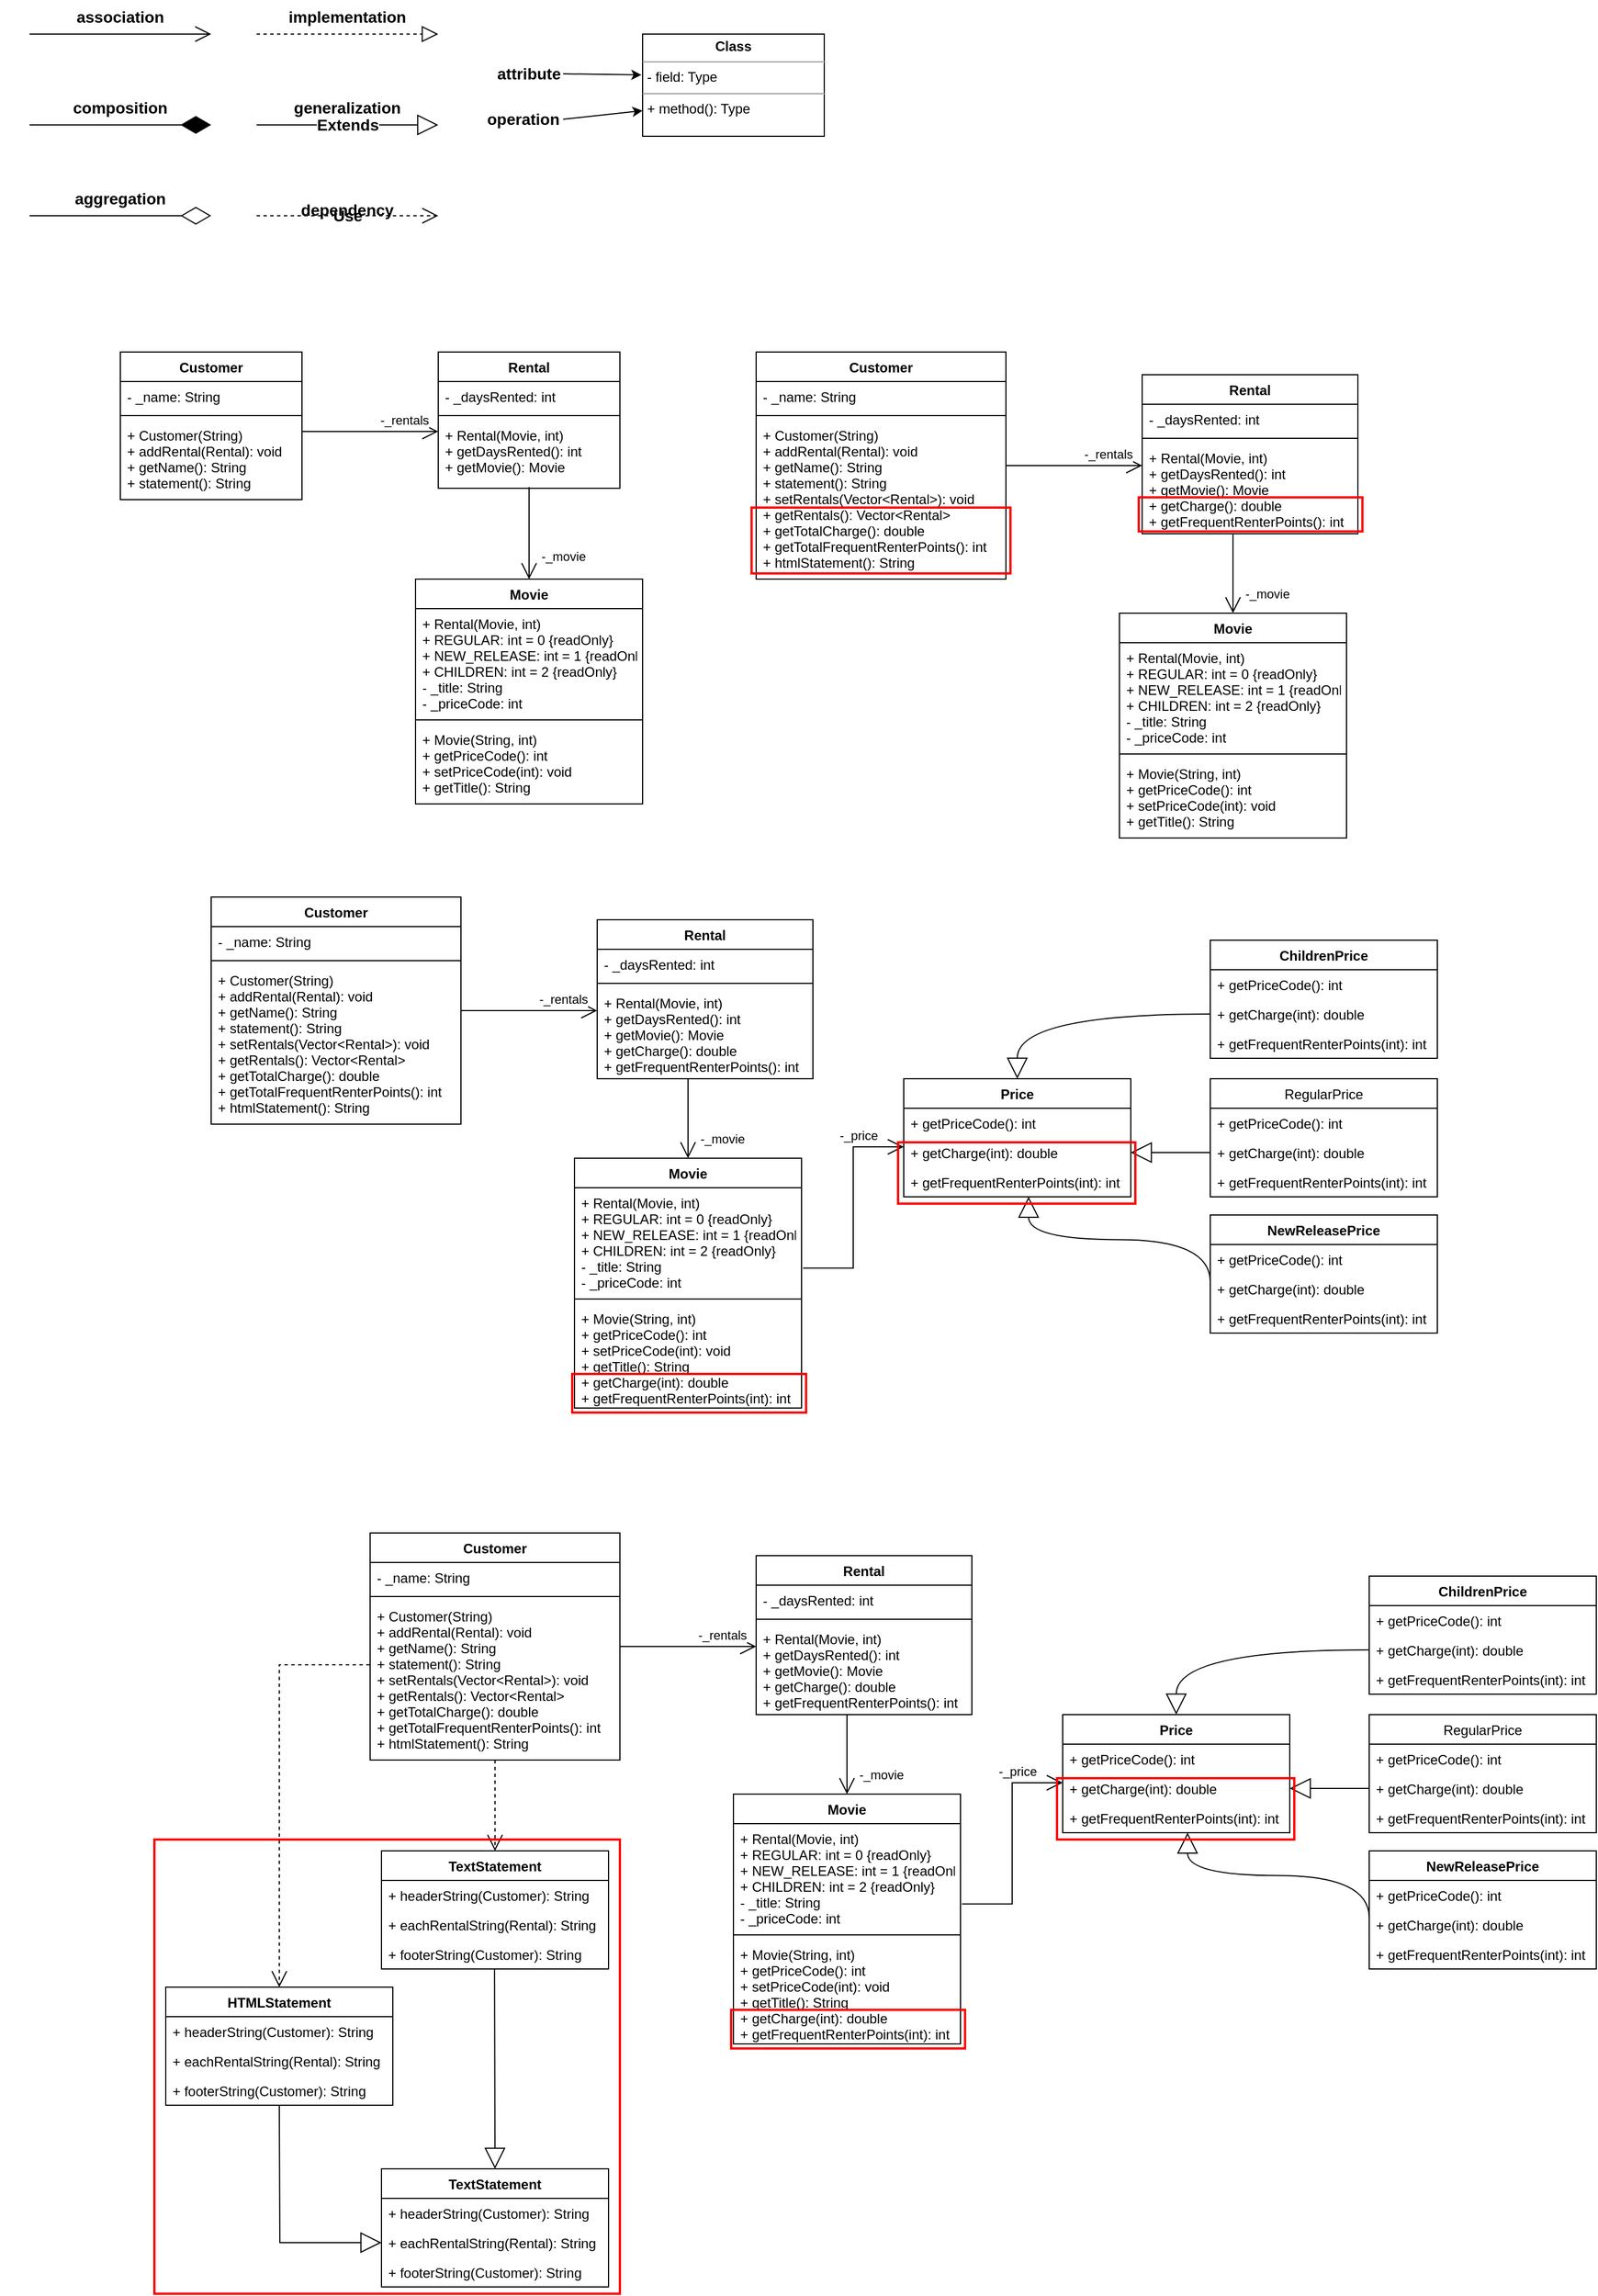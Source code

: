 <mxfile version="20.8.16" type="device"><diagram name="Page-1" id="xjZvKfOel7peh5mD1noz"><mxGraphModel dx="2267" dy="1405" grid="1" gridSize="10" guides="1" tooltips="1" connect="1" arrows="1" fold="1" page="1" pageScale="1" pageWidth="850" pageHeight="1100" math="0" shadow="0"><root><mxCell id="0"/><mxCell id="1" parent="0"/><mxCell id="PV1EFJcUjrgo-LFW3s-f-2" value="" style="endArrow=open;endFill=1;endSize=12;html=1;rounded=0;fontStyle=1;fontSize=14;" parent="1" edge="1"><mxGeometry width="160" relative="1" as="geometry"><mxPoint x="40" y="640" as="sourcePoint"/><mxPoint x="200" y="640" as="targetPoint"/></mxGeometry></mxCell><mxCell id="PV1EFJcUjrgo-LFW3s-f-3" value="association" style="text;html=1;strokeColor=none;fillColor=none;align=center;verticalAlign=middle;whiteSpace=wrap;rounded=0;fontStyle=1;fontSize=14;" parent="1" vertex="1"><mxGeometry x="40" y="610" width="160" height="30" as="geometry"/></mxCell><mxCell id="PV1EFJcUjrgo-LFW3s-f-4" value="" style="endArrow=diamondThin;endFill=1;endSize=24;html=1;rounded=0;fontStyle=1;fontSize=14;" parent="1" edge="1"><mxGeometry width="160" relative="1" as="geometry"><mxPoint x="40" y="720" as="sourcePoint"/><mxPoint x="200" y="720" as="targetPoint"/></mxGeometry></mxCell><mxCell id="PV1EFJcUjrgo-LFW3s-f-5" value="composition" style="text;html=1;strokeColor=none;fillColor=none;align=center;verticalAlign=middle;whiteSpace=wrap;rounded=0;fontStyle=1;fontSize=14;" parent="1" vertex="1"><mxGeometry x="40" y="690" width="160" height="30" as="geometry"/></mxCell><mxCell id="PV1EFJcUjrgo-LFW3s-f-6" value="" style="endArrow=diamondThin;endFill=0;endSize=24;html=1;rounded=0;fontStyle=1;fontSize=14;" parent="1" edge="1"><mxGeometry width="160" relative="1" as="geometry"><mxPoint x="40" y="800" as="sourcePoint"/><mxPoint x="200" y="800" as="targetPoint"/></mxGeometry></mxCell><mxCell id="PV1EFJcUjrgo-LFW3s-f-7" value="aggregation" style="text;html=1;strokeColor=none;fillColor=none;align=center;verticalAlign=middle;whiteSpace=wrap;rounded=0;fontStyle=1;fontSize=14;" parent="1" vertex="1"><mxGeometry x="40" y="770" width="160" height="30" as="geometry"/></mxCell><mxCell id="PV1EFJcUjrgo-LFW3s-f-8" value="" style="endArrow=block;dashed=1;endFill=0;endSize=12;html=1;rounded=0;fontStyle=1;fontSize=14;" parent="1" edge="1"><mxGeometry width="160" relative="1" as="geometry"><mxPoint x="240" y="640" as="sourcePoint"/><mxPoint x="400" y="640" as="targetPoint"/></mxGeometry></mxCell><mxCell id="PV1EFJcUjrgo-LFW3s-f-9" value="implementation" style="text;html=1;strokeColor=none;fillColor=none;align=center;verticalAlign=middle;whiteSpace=wrap;rounded=0;fontStyle=1;fontSize=14;" parent="1" vertex="1"><mxGeometry x="240" y="610" width="160" height="30" as="geometry"/></mxCell><mxCell id="PV1EFJcUjrgo-LFW3s-f-10" value="Extends" style="endArrow=block;endSize=16;endFill=0;html=1;rounded=0;fontStyle=1;fontSize=14;" parent="1" edge="1"><mxGeometry width="160" relative="1" as="geometry"><mxPoint x="240" y="720" as="sourcePoint"/><mxPoint x="400" y="720" as="targetPoint"/></mxGeometry></mxCell><mxCell id="PV1EFJcUjrgo-LFW3s-f-11" value="generalization" style="text;html=1;strokeColor=none;fillColor=none;align=center;verticalAlign=middle;whiteSpace=wrap;rounded=0;fontStyle=1;fontSize=14;" parent="1" vertex="1"><mxGeometry x="240" y="690" width="160" height="30" as="geometry"/></mxCell><mxCell id="PV1EFJcUjrgo-LFW3s-f-12" value="Use" style="endArrow=open;endSize=12;dashed=1;html=1;rounded=0;fontStyle=1;fontSize=14;" parent="1" edge="1"><mxGeometry width="160" relative="1" as="geometry"><mxPoint x="240" y="800" as="sourcePoint"/><mxPoint x="400" y="800" as="targetPoint"/></mxGeometry></mxCell><mxCell id="PV1EFJcUjrgo-LFW3s-f-13" value="dependency" style="text;html=1;strokeColor=none;fillColor=none;align=center;verticalAlign=middle;whiteSpace=wrap;rounded=0;fontStyle=1;fontSize=14;" parent="1" vertex="1"><mxGeometry x="240" y="780" width="160" height="30" as="geometry"/></mxCell><mxCell id="PV1EFJcUjrgo-LFW3s-f-18" value="&lt;p style=&quot;margin:0px;margin-top:4px;text-align:center;&quot;&gt;&lt;b&gt;Class&lt;/b&gt;&lt;/p&gt;&lt;hr size=&quot;1&quot;&gt;&lt;p style=&quot;margin:0px;margin-left:4px;&quot;&gt;- field: Type&lt;/p&gt;&lt;hr size=&quot;1&quot;&gt;&lt;p style=&quot;margin:0px;margin-left:4px;&quot;&gt;+ method(): Type&lt;/p&gt;" style="verticalAlign=top;align=left;overflow=fill;fontSize=12;fontFamily=Helvetica;html=1;" parent="1" vertex="1"><mxGeometry x="580" y="640" width="160" height="90" as="geometry"/></mxCell><mxCell id="PV1EFJcUjrgo-LFW3s-f-19" value="" style="endArrow=classic;html=1;rounded=0;entryX=-0.006;entryY=0.4;entryDx=0;entryDy=0;entryPerimeter=0;exitX=1;exitY=0.5;exitDx=0;exitDy=0;" parent="1" source="PV1EFJcUjrgo-LFW3s-f-20" target="PV1EFJcUjrgo-LFW3s-f-18" edge="1"><mxGeometry width="50" height="50" relative="1" as="geometry"><mxPoint x="510" y="674.5" as="sourcePoint"/><mxPoint x="560" y="674.5" as="targetPoint"/></mxGeometry></mxCell><mxCell id="PV1EFJcUjrgo-LFW3s-f-20" value="attribute" style="text;html=1;strokeColor=none;fillColor=none;align=center;verticalAlign=middle;whiteSpace=wrap;rounded=0;fontStyle=1;fontSize=14;" parent="1" vertex="1"><mxGeometry x="450" y="660" width="60" height="30" as="geometry"/></mxCell><mxCell id="PV1EFJcUjrgo-LFW3s-f-21" value="" style="endArrow=classic;html=1;rounded=0;entryX=0;entryY=0.75;entryDx=0;entryDy=0;exitX=1;exitY=0.5;exitDx=0;exitDy=0;" parent="1" source="PV1EFJcUjrgo-LFW3s-f-22" target="PV1EFJcUjrgo-LFW3s-f-18" edge="1"><mxGeometry width="50" height="50" relative="1" as="geometry"><mxPoint x="500" y="714.5" as="sourcePoint"/><mxPoint x="569.04" y="716" as="targetPoint"/></mxGeometry></mxCell><mxCell id="PV1EFJcUjrgo-LFW3s-f-22" value="operation" style="text;html=1;strokeColor=none;fillColor=none;align=center;verticalAlign=middle;whiteSpace=wrap;rounded=0;fontStyle=1;fontSize=14;" parent="1" vertex="1"><mxGeometry x="440" y="700" width="70" height="30" as="geometry"/></mxCell><mxCell id="R69NQJKKHj9QpN-TUXng-1" value="Customer" style="swimlane;fontStyle=1;align=center;verticalAlign=top;childLayout=stackLayout;horizontal=1;startSize=26;horizontalStack=0;resizeParent=1;resizeParentMax=0;resizeLast=0;collapsible=1;marginBottom=0;" parent="1" vertex="1"><mxGeometry x="120" y="920" width="160" height="130" as="geometry"/></mxCell><mxCell id="R69NQJKKHj9QpN-TUXng-2" value="- _name: String" style="text;strokeColor=none;fillColor=none;align=left;verticalAlign=top;spacingLeft=4;spacingRight=4;overflow=hidden;rotatable=0;points=[[0,0.5],[1,0.5]];portConstraint=eastwest;" parent="R69NQJKKHj9QpN-TUXng-1" vertex="1"><mxGeometry y="26" width="160" height="26" as="geometry"/></mxCell><mxCell id="R69NQJKKHj9QpN-TUXng-3" value="" style="line;strokeWidth=1;fillColor=none;align=left;verticalAlign=middle;spacingTop=-1;spacingLeft=3;spacingRight=3;rotatable=0;labelPosition=right;points=[];portConstraint=eastwest;strokeColor=inherit;" parent="R69NQJKKHj9QpN-TUXng-1" vertex="1"><mxGeometry y="52" width="160" height="8" as="geometry"/></mxCell><mxCell id="R69NQJKKHj9QpN-TUXng-4" value="+ Customer(String)&#10;+ addRental(Rental): void&#10;+ getName(): String&#10;+ statement(): String" style="text;strokeColor=none;fillColor=none;align=left;verticalAlign=top;spacingLeft=4;spacingRight=4;overflow=hidden;rotatable=0;points=[[0,0.5],[1,0.5]];portConstraint=eastwest;" parent="R69NQJKKHj9QpN-TUXng-1" vertex="1"><mxGeometry y="60" width="160" height="70" as="geometry"/></mxCell><mxCell id="R69NQJKKHj9QpN-TUXng-5" value="Rental" style="swimlane;fontStyle=1;align=center;verticalAlign=top;childLayout=stackLayout;horizontal=1;startSize=26;horizontalStack=0;resizeParent=1;resizeParentMax=0;resizeLast=0;collapsible=1;marginBottom=0;" parent="1" vertex="1"><mxGeometry x="400" y="920" width="160" height="120" as="geometry"/></mxCell><mxCell id="R69NQJKKHj9QpN-TUXng-6" value="- _daysRented: int" style="text;strokeColor=none;fillColor=none;align=left;verticalAlign=top;spacingLeft=4;spacingRight=4;overflow=hidden;rotatable=0;points=[[0,0.5],[1,0.5]];portConstraint=eastwest;" parent="R69NQJKKHj9QpN-TUXng-5" vertex="1"><mxGeometry y="26" width="160" height="26" as="geometry"/></mxCell><mxCell id="R69NQJKKHj9QpN-TUXng-7" value="" style="line;strokeWidth=1;fillColor=none;align=left;verticalAlign=middle;spacingTop=-1;spacingLeft=3;spacingRight=3;rotatable=0;labelPosition=right;points=[];portConstraint=eastwest;strokeColor=inherit;" parent="R69NQJKKHj9QpN-TUXng-5" vertex="1"><mxGeometry y="52" width="160" height="8" as="geometry"/></mxCell><mxCell id="R69NQJKKHj9QpN-TUXng-8" value="+ Rental(Movie, int)&#10;+ getDaysRented(): int&#10;+ getMovie(): Movie" style="text;strokeColor=none;fillColor=none;align=left;verticalAlign=top;spacingLeft=4;spacingRight=4;overflow=hidden;rotatable=0;points=[[0,0.5],[1,0.5]];portConstraint=eastwest;" parent="R69NQJKKHj9QpN-TUXng-5" vertex="1"><mxGeometry y="60" width="160" height="60" as="geometry"/></mxCell><mxCell id="OQfz_WFB2d55QO-OLQLl-6" value="-_movie" style="endArrow=open;endFill=1;endSize=12;html=1;rounded=0;entryX=0.5;entryY=0;entryDx=0;entryDy=0;" parent="R69NQJKKHj9QpN-TUXng-5" target="OQfz_WFB2d55QO-OLQLl-1" edge="1"><mxGeometry x="0.506" y="30" width="160" relative="1" as="geometry"><mxPoint x="80" y="119" as="sourcePoint"/><mxPoint x="240" y="119" as="targetPoint"/><mxPoint as="offset"/></mxGeometry></mxCell><mxCell id="OQfz_WFB2d55QO-OLQLl-1" value="Movie" style="swimlane;fontStyle=1;align=center;verticalAlign=top;childLayout=stackLayout;horizontal=1;startSize=26;horizontalStack=0;resizeParent=1;resizeParentMax=0;resizeLast=0;collapsible=1;marginBottom=0;" parent="1" vertex="1"><mxGeometry x="380" y="1120" width="200" height="198" as="geometry"/></mxCell><mxCell id="OQfz_WFB2d55QO-OLQLl-2" value="+ Rental(Movie, int)&#10;+ REGULAR: int = 0 {readOnly}&#10;+ NEW_RELEASE: int = 1 {readOnly}&#10;+ CHILDREN: int = 2 {readOnly}&#10;- _title: String&#10;- _priceCode: int" style="text;strokeColor=none;fillColor=none;align=left;verticalAlign=top;spacingLeft=4;spacingRight=4;overflow=hidden;rotatable=0;points=[[0,0.5],[1,0.5]];portConstraint=eastwest;" parent="OQfz_WFB2d55QO-OLQLl-1" vertex="1"><mxGeometry y="26" width="200" height="94" as="geometry"/></mxCell><mxCell id="OQfz_WFB2d55QO-OLQLl-3" value="" style="line;strokeWidth=1;fillColor=none;align=left;verticalAlign=middle;spacingTop=-1;spacingLeft=3;spacingRight=3;rotatable=0;labelPosition=right;points=[];portConstraint=eastwest;strokeColor=inherit;" parent="OQfz_WFB2d55QO-OLQLl-1" vertex="1"><mxGeometry y="120" width="200" height="8" as="geometry"/></mxCell><mxCell id="OQfz_WFB2d55QO-OLQLl-4" value="+ Movie(String, int)&#10;+ getPriceCode(): int&#10;+ setPriceCode(int): void&#10;+ getTitle(): String" style="text;strokeColor=none;fillColor=none;align=left;verticalAlign=top;spacingLeft=4;spacingRight=4;overflow=hidden;rotatable=0;points=[[0,0.5],[1,0.5]];portConstraint=eastwest;" parent="OQfz_WFB2d55QO-OLQLl-1" vertex="1"><mxGeometry y="128" width="200" height="70" as="geometry"/></mxCell><mxCell id="OQfz_WFB2d55QO-OLQLl-5" value="-_rentals" style="endArrow=open;endFill=1;endSize=12;html=1;rounded=0;" parent="1" edge="1"><mxGeometry x="0.5" y="10" width="160" relative="1" as="geometry"><mxPoint x="280" y="990" as="sourcePoint"/><mxPoint x="400" y="990" as="targetPoint"/><mxPoint as="offset"/></mxGeometry></mxCell><mxCell id="OQfz_WFB2d55QO-OLQLl-7" value="Customer" style="swimlane;fontStyle=1;align=center;verticalAlign=top;childLayout=stackLayout;horizontal=1;startSize=26;horizontalStack=0;resizeParent=1;resizeParentMax=0;resizeLast=0;collapsible=1;marginBottom=0;" parent="1" vertex="1"><mxGeometry x="680" y="920" width="220" height="200" as="geometry"/></mxCell><mxCell id="OQfz_WFB2d55QO-OLQLl-8" value="- _name: String" style="text;strokeColor=none;fillColor=none;align=left;verticalAlign=top;spacingLeft=4;spacingRight=4;overflow=hidden;rotatable=0;points=[[0,0.5],[1,0.5]];portConstraint=eastwest;" parent="OQfz_WFB2d55QO-OLQLl-7" vertex="1"><mxGeometry y="26" width="220" height="26" as="geometry"/></mxCell><mxCell id="OQfz_WFB2d55QO-OLQLl-9" value="" style="line;strokeWidth=1;fillColor=none;align=left;verticalAlign=middle;spacingTop=-1;spacingLeft=3;spacingRight=3;rotatable=0;labelPosition=right;points=[];portConstraint=eastwest;strokeColor=inherit;" parent="OQfz_WFB2d55QO-OLQLl-7" vertex="1"><mxGeometry y="52" width="220" height="8" as="geometry"/></mxCell><mxCell id="OQfz_WFB2d55QO-OLQLl-10" value="+ Customer(String)&#10;+ addRental(Rental): void&#10;+ getName(): String&#10;+ statement(): String&#10;+ setRentals(Vector&lt;Rental&gt;): void&#10;+ getRentals(): Vector&lt;Rental&gt;&#10;+ getTotalCharge(): double&#10;+ getTotalFrequentRenterPoints(): int&#10;+ htmlStatement(): String" style="text;strokeColor=none;fillColor=none;align=left;verticalAlign=top;spacingLeft=4;spacingRight=4;overflow=hidden;rotatable=0;points=[[0,0.5],[1,0.5]];portConstraint=eastwest;fontColor=#000000;" parent="OQfz_WFB2d55QO-OLQLl-7" vertex="1"><mxGeometry y="60" width="220" height="140" as="geometry"/></mxCell><mxCell id="OQfz_WFB2d55QO-OLQLl-11" value="Rental" style="swimlane;fontStyle=1;align=center;verticalAlign=top;childLayout=stackLayout;horizontal=1;startSize=26;horizontalStack=0;resizeParent=1;resizeParentMax=0;resizeLast=0;collapsible=1;marginBottom=0;" parent="1" vertex="1"><mxGeometry x="1020" y="940" width="190" height="140" as="geometry"/></mxCell><mxCell id="OQfz_WFB2d55QO-OLQLl-12" value="- _daysRented: int" style="text;strokeColor=none;fillColor=none;align=left;verticalAlign=top;spacingLeft=4;spacingRight=4;overflow=hidden;rotatable=0;points=[[0,0.5],[1,0.5]];portConstraint=eastwest;" parent="OQfz_WFB2d55QO-OLQLl-11" vertex="1"><mxGeometry y="26" width="190" height="26" as="geometry"/></mxCell><mxCell id="OQfz_WFB2d55QO-OLQLl-13" value="" style="line;strokeWidth=1;fillColor=none;align=left;verticalAlign=middle;spacingTop=-1;spacingLeft=3;spacingRight=3;rotatable=0;labelPosition=right;points=[];portConstraint=eastwest;strokeColor=inherit;" parent="OQfz_WFB2d55QO-OLQLl-11" vertex="1"><mxGeometry y="52" width="190" height="8" as="geometry"/></mxCell><mxCell id="OQfz_WFB2d55QO-OLQLl-14" value="+ Rental(Movie, int)&#10;+ getDaysRented(): int&#10;+ getMovie(): Movie&#10;+ getCharge(): double&#10;+ getFrequentRenterPoints(): int" style="text;strokeColor=none;fillColor=none;align=left;verticalAlign=top;spacingLeft=4;spacingRight=4;overflow=hidden;rotatable=0;points=[[0,0.5],[1,0.5]];portConstraint=eastwest;" parent="OQfz_WFB2d55QO-OLQLl-11" vertex="1"><mxGeometry y="60" width="190" height="80" as="geometry"/></mxCell><mxCell id="OQfz_WFB2d55QO-OLQLl-15" value="-_movie" style="endArrow=open;endFill=1;endSize=12;html=1;rounded=0;entryX=0.5;entryY=0;entryDx=0;entryDy=0;" parent="OQfz_WFB2d55QO-OLQLl-11" target="OQfz_WFB2d55QO-OLQLl-16" edge="1"><mxGeometry x="0.506" y="30" width="160" relative="1" as="geometry"><mxPoint x="80" y="140" as="sourcePoint"/><mxPoint x="240" y="119" as="targetPoint"/><mxPoint as="offset"/></mxGeometry></mxCell><mxCell id="OQfz_WFB2d55QO-OLQLl-16" value="Movie" style="swimlane;fontStyle=1;align=center;verticalAlign=top;childLayout=stackLayout;horizontal=1;startSize=26;horizontalStack=0;resizeParent=1;resizeParentMax=0;resizeLast=0;collapsible=1;marginBottom=0;" parent="1" vertex="1"><mxGeometry x="1000" y="1150" width="200" height="198" as="geometry"/></mxCell><mxCell id="OQfz_WFB2d55QO-OLQLl-17" value="+ Rental(Movie, int)&#10;+ REGULAR: int = 0 {readOnly}&#10;+ NEW_RELEASE: int = 1 {readOnly}&#10;+ CHILDREN: int = 2 {readOnly}&#10;- _title: String&#10;- _priceCode: int" style="text;strokeColor=none;fillColor=none;align=left;verticalAlign=top;spacingLeft=4;spacingRight=4;overflow=hidden;rotatable=0;points=[[0,0.5],[1,0.5]];portConstraint=eastwest;" parent="OQfz_WFB2d55QO-OLQLl-16" vertex="1"><mxGeometry y="26" width="200" height="94" as="geometry"/></mxCell><mxCell id="OQfz_WFB2d55QO-OLQLl-18" value="" style="line;strokeWidth=1;fillColor=none;align=left;verticalAlign=middle;spacingTop=-1;spacingLeft=3;spacingRight=3;rotatable=0;labelPosition=right;points=[];portConstraint=eastwest;strokeColor=inherit;" parent="OQfz_WFB2d55QO-OLQLl-16" vertex="1"><mxGeometry y="120" width="200" height="8" as="geometry"/></mxCell><mxCell id="OQfz_WFB2d55QO-OLQLl-19" value="+ Movie(String, int)&#10;+ getPriceCode(): int&#10;+ setPriceCode(int): void&#10;+ getTitle(): String" style="text;strokeColor=none;fillColor=none;align=left;verticalAlign=top;spacingLeft=4;spacingRight=4;overflow=hidden;rotatable=0;points=[[0,0.5],[1,0.5]];portConstraint=eastwest;" parent="OQfz_WFB2d55QO-OLQLl-16" vertex="1"><mxGeometry y="128" width="200" height="70" as="geometry"/></mxCell><mxCell id="OQfz_WFB2d55QO-OLQLl-20" value="-_rentals" style="endArrow=open;endFill=1;endSize=12;html=1;rounded=0;" parent="1" edge="1"><mxGeometry x="0.5" y="10" width="160" relative="1" as="geometry"><mxPoint x="900" y="1020" as="sourcePoint"/><mxPoint x="1020" y="1020" as="targetPoint"/><mxPoint as="offset"/></mxGeometry></mxCell><mxCell id="OQfz_WFB2d55QO-OLQLl-21" value="" style="rounded=0;whiteSpace=wrap;html=1;fontColor=#000000;fillColor=none;strokeColor=#FF0000;strokeWidth=2;" parent="1" vertex="1"><mxGeometry x="676" y="1057" width="228" height="58" as="geometry"/></mxCell><mxCell id="UCq6OeMAjsQIkMiQeq0x-2" value="" style="rounded=0;whiteSpace=wrap;html=1;fontColor=#000000;fillColor=none;strokeColor=#FF0000;strokeWidth=2;" parent="1" vertex="1"><mxGeometry x="1017" y="1048" width="197" height="30" as="geometry"/></mxCell><mxCell id="UCq6OeMAjsQIkMiQeq0x-3" value="Customer" style="swimlane;fontStyle=1;align=center;verticalAlign=top;childLayout=stackLayout;horizontal=1;startSize=26;horizontalStack=0;resizeParent=1;resizeParentMax=0;resizeLast=0;collapsible=1;marginBottom=0;" parent="1" vertex="1"><mxGeometry x="200" y="1400" width="220" height="200" as="geometry"/></mxCell><mxCell id="UCq6OeMAjsQIkMiQeq0x-4" value="- _name: String" style="text;strokeColor=none;fillColor=none;align=left;verticalAlign=top;spacingLeft=4;spacingRight=4;overflow=hidden;rotatable=0;points=[[0,0.5],[1,0.5]];portConstraint=eastwest;" parent="UCq6OeMAjsQIkMiQeq0x-3" vertex="1"><mxGeometry y="26" width="220" height="26" as="geometry"/></mxCell><mxCell id="UCq6OeMAjsQIkMiQeq0x-5" value="" style="line;strokeWidth=1;fillColor=none;align=left;verticalAlign=middle;spacingTop=-1;spacingLeft=3;spacingRight=3;rotatable=0;labelPosition=right;points=[];portConstraint=eastwest;strokeColor=inherit;" parent="UCq6OeMAjsQIkMiQeq0x-3" vertex="1"><mxGeometry y="52" width="220" height="8" as="geometry"/></mxCell><mxCell id="UCq6OeMAjsQIkMiQeq0x-6" value="+ Customer(String)&#10;+ addRental(Rental): void&#10;+ getName(): String&#10;+ statement(): String&#10;+ setRentals(Vector&lt;Rental&gt;): void&#10;+ getRentals(): Vector&lt;Rental&gt;&#10;+ getTotalCharge(): double&#10;+ getTotalFrequentRenterPoints(): int&#10;+ htmlStatement(): String" style="text;strokeColor=none;fillColor=none;align=left;verticalAlign=top;spacingLeft=4;spacingRight=4;overflow=hidden;rotatable=0;points=[[0,0.5],[1,0.5]];portConstraint=eastwest;fontColor=#000000;" parent="UCq6OeMAjsQIkMiQeq0x-3" vertex="1"><mxGeometry y="60" width="220" height="140" as="geometry"/></mxCell><mxCell id="UCq6OeMAjsQIkMiQeq0x-7" value="Rental" style="swimlane;fontStyle=1;align=center;verticalAlign=top;childLayout=stackLayout;horizontal=1;startSize=26;horizontalStack=0;resizeParent=1;resizeParentMax=0;resizeLast=0;collapsible=1;marginBottom=0;" parent="1" vertex="1"><mxGeometry x="540" y="1420" width="190" height="140" as="geometry"/></mxCell><mxCell id="UCq6OeMAjsQIkMiQeq0x-8" value="- _daysRented: int" style="text;strokeColor=none;fillColor=none;align=left;verticalAlign=top;spacingLeft=4;spacingRight=4;overflow=hidden;rotatable=0;points=[[0,0.5],[1,0.5]];portConstraint=eastwest;" parent="UCq6OeMAjsQIkMiQeq0x-7" vertex="1"><mxGeometry y="26" width="190" height="26" as="geometry"/></mxCell><mxCell id="UCq6OeMAjsQIkMiQeq0x-9" value="" style="line;strokeWidth=1;fillColor=none;align=left;verticalAlign=middle;spacingTop=-1;spacingLeft=3;spacingRight=3;rotatable=0;labelPosition=right;points=[];portConstraint=eastwest;strokeColor=inherit;" parent="UCq6OeMAjsQIkMiQeq0x-7" vertex="1"><mxGeometry y="52" width="190" height="8" as="geometry"/></mxCell><mxCell id="UCq6OeMAjsQIkMiQeq0x-10" value="+ Rental(Movie, int)&#10;+ getDaysRented(): int&#10;+ getMovie(): Movie&#10;+ getCharge(): double&#10;+ getFrequentRenterPoints(): int" style="text;strokeColor=none;fillColor=none;align=left;verticalAlign=top;spacingLeft=4;spacingRight=4;overflow=hidden;rotatable=0;points=[[0,0.5],[1,0.5]];portConstraint=eastwest;" parent="UCq6OeMAjsQIkMiQeq0x-7" vertex="1"><mxGeometry y="60" width="190" height="80" as="geometry"/></mxCell><mxCell id="UCq6OeMAjsQIkMiQeq0x-11" value="-_movie" style="endArrow=open;endFill=1;endSize=12;html=1;rounded=0;entryX=0.5;entryY=0;entryDx=0;entryDy=0;" parent="UCq6OeMAjsQIkMiQeq0x-7" target="UCq6OeMAjsQIkMiQeq0x-12" edge="1"><mxGeometry x="0.506" y="30" width="160" relative="1" as="geometry"><mxPoint x="80" y="140" as="sourcePoint"/><mxPoint x="240" y="119" as="targetPoint"/><mxPoint as="offset"/></mxGeometry></mxCell><mxCell id="UCq6OeMAjsQIkMiQeq0x-12" value="Movie" style="swimlane;fontStyle=1;align=center;verticalAlign=top;childLayout=stackLayout;horizontal=1;startSize=26;horizontalStack=0;resizeParent=1;resizeParentMax=0;resizeLast=0;collapsible=1;marginBottom=0;" parent="1" vertex="1"><mxGeometry x="520" y="1630" width="200" height="220" as="geometry"/></mxCell><mxCell id="UCq6OeMAjsQIkMiQeq0x-13" value="+ Rental(Movie, int)&#10;+ REGULAR: int = 0 {readOnly}&#10;+ NEW_RELEASE: int = 1 {readOnly}&#10;+ CHILDREN: int = 2 {readOnly}&#10;- _title: String&#10;- _priceCode: int" style="text;strokeColor=none;fillColor=none;align=left;verticalAlign=top;spacingLeft=4;spacingRight=4;overflow=hidden;rotatable=0;points=[[0,0.5],[1,0.5]];portConstraint=eastwest;" parent="UCq6OeMAjsQIkMiQeq0x-12" vertex="1"><mxGeometry y="26" width="200" height="94" as="geometry"/></mxCell><mxCell id="UCq6OeMAjsQIkMiQeq0x-14" value="" style="line;strokeWidth=1;fillColor=none;align=left;verticalAlign=middle;spacingTop=-1;spacingLeft=3;spacingRight=3;rotatable=0;labelPosition=right;points=[];portConstraint=eastwest;strokeColor=inherit;" parent="UCq6OeMAjsQIkMiQeq0x-12" vertex="1"><mxGeometry y="120" width="200" height="8" as="geometry"/></mxCell><mxCell id="UCq6OeMAjsQIkMiQeq0x-15" value="+ Movie(String, int)&#10;+ getPriceCode(): int&#10;+ setPriceCode(int): void&#10;+ getTitle(): String&#10;+ getCharge(int): double&#10;+ getFrequentRenterPoints(int): int" style="text;strokeColor=none;fillColor=none;align=left;verticalAlign=top;spacingLeft=4;spacingRight=4;overflow=hidden;rotatable=0;points=[[0,0.5],[1,0.5]];portConstraint=eastwest;" parent="UCq6OeMAjsQIkMiQeq0x-12" vertex="1"><mxGeometry y="128" width="200" height="92" as="geometry"/></mxCell><mxCell id="UCq6OeMAjsQIkMiQeq0x-16" value="-_rentals" style="endArrow=open;endFill=1;endSize=12;html=1;rounded=0;" parent="1" edge="1"><mxGeometry x="0.5" y="10" width="160" relative="1" as="geometry"><mxPoint x="420" y="1500" as="sourcePoint"/><mxPoint x="540" y="1500" as="targetPoint"/><mxPoint as="offset"/></mxGeometry></mxCell><mxCell id="UCq6OeMAjsQIkMiQeq0x-19" value="" style="rounded=0;whiteSpace=wrap;html=1;fontColor=#000000;fillColor=none;strokeColor=#FF0000;strokeWidth=2;" parent="1" vertex="1"><mxGeometry x="518" y="1820" width="206" height="34" as="geometry"/></mxCell><mxCell id="UCq6OeMAjsQIkMiQeq0x-24" value="Price" style="swimlane;fontStyle=1;childLayout=stackLayout;horizontal=1;startSize=26;fillColor=none;horizontalStack=0;resizeParent=1;resizeParentMax=0;resizeLast=0;collapsible=1;marginBottom=0;strokeColor=#000000;strokeWidth=1;" parent="1" vertex="1"><mxGeometry x="810" y="1560" width="200" height="104" as="geometry"/></mxCell><mxCell id="UCq6OeMAjsQIkMiQeq0x-25" value="+ getPriceCode(): int" style="text;strokeColor=none;fillColor=none;align=left;verticalAlign=top;spacingLeft=4;spacingRight=4;overflow=hidden;rotatable=0;points=[[0,0.5],[1,0.5]];portConstraint=eastwest;" parent="UCq6OeMAjsQIkMiQeq0x-24" vertex="1"><mxGeometry y="26" width="200" height="26" as="geometry"/></mxCell><mxCell id="UCq6OeMAjsQIkMiQeq0x-26" value="+ getCharge(int): double" style="text;strokeColor=none;fillColor=none;align=left;verticalAlign=top;spacingLeft=4;spacingRight=4;overflow=hidden;rotatable=0;points=[[0,0.5],[1,0.5]];portConstraint=eastwest;" parent="UCq6OeMAjsQIkMiQeq0x-24" vertex="1"><mxGeometry y="52" width="200" height="26" as="geometry"/></mxCell><mxCell id="UCq6OeMAjsQIkMiQeq0x-27" value="+ getFrequentRenterPoints(int): int" style="text;strokeColor=none;fillColor=none;align=left;verticalAlign=top;spacingLeft=4;spacingRight=4;overflow=hidden;rotatable=0;points=[[0,0.5],[1,0.5]];portConstraint=eastwest;" parent="UCq6OeMAjsQIkMiQeq0x-24" vertex="1"><mxGeometry y="78" width="200" height="26" as="geometry"/></mxCell><mxCell id="UCq6OeMAjsQIkMiQeq0x-28" value="ChildrenPrice" style="swimlane;fontStyle=1;childLayout=stackLayout;horizontal=1;startSize=26;fillColor=none;horizontalStack=0;resizeParent=1;resizeParentMax=0;resizeLast=0;collapsible=1;marginBottom=0;strokeColor=#000000;strokeWidth=1;" parent="1" vertex="1"><mxGeometry x="1080" y="1438" width="200" height="104" as="geometry"/></mxCell><mxCell id="UCq6OeMAjsQIkMiQeq0x-29" value="+ getPriceCode(): int" style="text;strokeColor=none;fillColor=none;align=left;verticalAlign=top;spacingLeft=4;spacingRight=4;overflow=hidden;rotatable=0;points=[[0,0.5],[1,0.5]];portConstraint=eastwest;" parent="UCq6OeMAjsQIkMiQeq0x-28" vertex="1"><mxGeometry y="26" width="200" height="26" as="geometry"/></mxCell><mxCell id="UCq6OeMAjsQIkMiQeq0x-30" value="+ getCharge(int): double" style="text;strokeColor=none;fillColor=none;align=left;verticalAlign=top;spacingLeft=4;spacingRight=4;overflow=hidden;rotatable=0;points=[[0,0.5],[1,0.5]];portConstraint=eastwest;" parent="UCq6OeMAjsQIkMiQeq0x-28" vertex="1"><mxGeometry y="52" width="200" height="26" as="geometry"/></mxCell><mxCell id="UCq6OeMAjsQIkMiQeq0x-31" value="+ getFrequentRenterPoints(int): int" style="text;strokeColor=none;fillColor=none;align=left;verticalAlign=top;spacingLeft=4;spacingRight=4;overflow=hidden;rotatable=0;points=[[0,0.5],[1,0.5]];portConstraint=eastwest;" parent="UCq6OeMAjsQIkMiQeq0x-28" vertex="1"><mxGeometry y="78" width="200" height="26" as="geometry"/></mxCell><mxCell id="UCq6OeMAjsQIkMiQeq0x-32" value="RegularPrice" style="swimlane;fontStyle=0;childLayout=stackLayout;horizontal=1;startSize=26;fillColor=none;horizontalStack=0;resizeParent=1;resizeParentMax=0;resizeLast=0;collapsible=1;marginBottom=0;strokeColor=#000000;strokeWidth=1;" parent="1" vertex="1"><mxGeometry x="1080" y="1560" width="200" height="104" as="geometry"/></mxCell><mxCell id="UCq6OeMAjsQIkMiQeq0x-33" value="+ getPriceCode(): int" style="text;strokeColor=none;fillColor=none;align=left;verticalAlign=top;spacingLeft=4;spacingRight=4;overflow=hidden;rotatable=0;points=[[0,0.5],[1,0.5]];portConstraint=eastwest;" parent="UCq6OeMAjsQIkMiQeq0x-32" vertex="1"><mxGeometry y="26" width="200" height="26" as="geometry"/></mxCell><mxCell id="UCq6OeMAjsQIkMiQeq0x-34" value="+ getCharge(int): double" style="text;strokeColor=none;fillColor=none;align=left;verticalAlign=top;spacingLeft=4;spacingRight=4;overflow=hidden;rotatable=0;points=[[0,0.5],[1,0.5]];portConstraint=eastwest;" parent="UCq6OeMAjsQIkMiQeq0x-32" vertex="1"><mxGeometry y="52" width="200" height="26" as="geometry"/></mxCell><mxCell id="UCq6OeMAjsQIkMiQeq0x-35" value="+ getFrequentRenterPoints(int): int" style="text;strokeColor=none;fillColor=none;align=left;verticalAlign=top;spacingLeft=4;spacingRight=4;overflow=hidden;rotatable=0;points=[[0,0.5],[1,0.5]];portConstraint=eastwest;" parent="UCq6OeMAjsQIkMiQeq0x-32" vertex="1"><mxGeometry y="78" width="200" height="26" as="geometry"/></mxCell><mxCell id="UCq6OeMAjsQIkMiQeq0x-36" value="NewReleasePrice" style="swimlane;fontStyle=1;childLayout=stackLayout;horizontal=1;startSize=26;fillColor=none;horizontalStack=0;resizeParent=1;resizeParentMax=0;resizeLast=0;collapsible=1;marginBottom=0;strokeColor=#000000;strokeWidth=1;" parent="1" vertex="1"><mxGeometry x="1080" y="1680" width="200" height="104" as="geometry"/></mxCell><mxCell id="UCq6OeMAjsQIkMiQeq0x-37" value="+ getPriceCode(): int" style="text;strokeColor=none;fillColor=none;align=left;verticalAlign=top;spacingLeft=4;spacingRight=4;overflow=hidden;rotatable=0;points=[[0,0.5],[1,0.5]];portConstraint=eastwest;" parent="UCq6OeMAjsQIkMiQeq0x-36" vertex="1"><mxGeometry y="26" width="200" height="26" as="geometry"/></mxCell><mxCell id="UCq6OeMAjsQIkMiQeq0x-38" value="+ getCharge(int): double" style="text;strokeColor=none;fillColor=none;align=left;verticalAlign=top;spacingLeft=4;spacingRight=4;overflow=hidden;rotatable=0;points=[[0,0.5],[1,0.5]];portConstraint=eastwest;" parent="UCq6OeMAjsQIkMiQeq0x-36" vertex="1"><mxGeometry y="52" width="200" height="26" as="geometry"/></mxCell><mxCell id="UCq6OeMAjsQIkMiQeq0x-39" value="+ getFrequentRenterPoints(int): int" style="text;strokeColor=none;fillColor=none;align=left;verticalAlign=top;spacingLeft=4;spacingRight=4;overflow=hidden;rotatable=0;points=[[0,0.5],[1,0.5]];portConstraint=eastwest;" parent="UCq6OeMAjsQIkMiQeq0x-36" vertex="1"><mxGeometry y="78" width="200" height="26" as="geometry"/></mxCell><mxCell id="UCq6OeMAjsQIkMiQeq0x-40" value="" style="endArrow=block;endSize=16;endFill=0;html=1;rounded=0;entryX=0.5;entryY=0;entryDx=0;entryDy=0;exitX=0;exitY=0.5;exitDx=0;exitDy=0;edgeStyle=orthogonalEdgeStyle;curved=1;" parent="1" source="UCq6OeMAjsQIkMiQeq0x-30" target="UCq6OeMAjsQIkMiQeq0x-24" edge="1"><mxGeometry x="0.375" y="90" width="160" relative="1" as="geometry"><mxPoint x="920" y="1489.5" as="sourcePoint"/><mxPoint x="1080" y="1489.5" as="targetPoint"/><mxPoint as="offset"/></mxGeometry></mxCell><mxCell id="UCq6OeMAjsQIkMiQeq0x-42" value="" style="endArrow=block;endSize=16;endFill=0;html=1;rounded=0;curved=1;exitX=0;exitY=0.5;exitDx=0;exitDy=0;entryX=1;entryY=0.5;entryDx=0;entryDy=0;" parent="1" source="UCq6OeMAjsQIkMiQeq0x-34" target="UCq6OeMAjsQIkMiQeq0x-26" edge="1"><mxGeometry x="0.143" y="-65" width="160" relative="1" as="geometry"><mxPoint x="820" y="1800" as="sourcePoint"/><mxPoint x="980" y="1800" as="targetPoint"/><mxPoint as="offset"/></mxGeometry></mxCell><mxCell id="UCq6OeMAjsQIkMiQeq0x-43" value="" style="endArrow=block;endSize=16;endFill=0;html=1;rounded=0;exitX=0;exitY=0.5;exitDx=0;exitDy=0;entryX=0.55;entryY=0.997;entryDx=0;entryDy=0;entryPerimeter=0;edgeStyle=orthogonalEdgeStyle;curved=1;" parent="1" target="UCq6OeMAjsQIkMiQeq0x-27" edge="1"><mxGeometry x="0.143" y="-65" width="160" relative="1" as="geometry"><mxPoint x="1080" y="1739.5" as="sourcePoint"/><mxPoint x="1010" y="1739.5" as="targetPoint"/><mxPoint as="offset"/></mxGeometry></mxCell><mxCell id="z5FjlhwpFLuzclh5f7W9-3" value="-_price" style="endArrow=open;endFill=1;endSize=12;html=1;rounded=0;exitX=1.006;exitY=0.753;exitDx=0;exitDy=0;exitPerimeter=0;edgeStyle=elbowEdgeStyle;" parent="1" source="UCq6OeMAjsQIkMiQeq0x-13" edge="1"><mxGeometry x="0.591" y="10" width="160" relative="1" as="geometry"><mxPoint x="690" y="1620" as="sourcePoint"/><mxPoint x="810" y="1620" as="targetPoint"/><mxPoint as="offset"/></mxGeometry></mxCell><mxCell id="z5FjlhwpFLuzclh5f7W9-4" value="" style="rounded=0;whiteSpace=wrap;html=1;fontColor=#000000;fillColor=none;strokeColor=#FF0000;strokeWidth=2;" parent="1" vertex="1"><mxGeometry x="805" y="1616" width="209" height="54" as="geometry"/></mxCell><mxCell id="q6Gfqv-jAPHt8qrF0zTz-1" value="Customer" style="swimlane;fontStyle=1;align=center;verticalAlign=top;childLayout=stackLayout;horizontal=1;startSize=26;horizontalStack=0;resizeParent=1;resizeParentMax=0;resizeLast=0;collapsible=1;marginBottom=0;" parent="1" vertex="1"><mxGeometry x="340" y="1960" width="220" height="200" as="geometry"/></mxCell><mxCell id="q6Gfqv-jAPHt8qrF0zTz-2" value="- _name: String" style="text;strokeColor=none;fillColor=none;align=left;verticalAlign=top;spacingLeft=4;spacingRight=4;overflow=hidden;rotatable=0;points=[[0,0.5],[1,0.5]];portConstraint=eastwest;" parent="q6Gfqv-jAPHt8qrF0zTz-1" vertex="1"><mxGeometry y="26" width="220" height="26" as="geometry"/></mxCell><mxCell id="q6Gfqv-jAPHt8qrF0zTz-3" value="" style="line;strokeWidth=1;fillColor=none;align=left;verticalAlign=middle;spacingTop=-1;spacingLeft=3;spacingRight=3;rotatable=0;labelPosition=right;points=[];portConstraint=eastwest;strokeColor=inherit;" parent="q6Gfqv-jAPHt8qrF0zTz-1" vertex="1"><mxGeometry y="52" width="220" height="8" as="geometry"/></mxCell><mxCell id="q6Gfqv-jAPHt8qrF0zTz-4" value="+ Customer(String)&#10;+ addRental(Rental): void&#10;+ getName(): String&#10;+ statement(): String&#10;+ setRentals(Vector&lt;Rental&gt;): void&#10;+ getRentals(): Vector&lt;Rental&gt;&#10;+ getTotalCharge(): double&#10;+ getTotalFrequentRenterPoints(): int&#10;+ htmlStatement(): String" style="text;strokeColor=none;fillColor=none;align=left;verticalAlign=top;spacingLeft=4;spacingRight=4;overflow=hidden;rotatable=0;points=[[0,0.5],[1,0.5]];portConstraint=eastwest;fontColor=#000000;" parent="q6Gfqv-jAPHt8qrF0zTz-1" vertex="1"><mxGeometry y="60" width="220" height="140" as="geometry"/></mxCell><mxCell id="q6Gfqv-jAPHt8qrF0zTz-5" value="Rental" style="swimlane;fontStyle=1;align=center;verticalAlign=top;childLayout=stackLayout;horizontal=1;startSize=26;horizontalStack=0;resizeParent=1;resizeParentMax=0;resizeLast=0;collapsible=1;marginBottom=0;" parent="1" vertex="1"><mxGeometry x="680" y="1980" width="190" height="140" as="geometry"/></mxCell><mxCell id="q6Gfqv-jAPHt8qrF0zTz-6" value="- _daysRented: int" style="text;strokeColor=none;fillColor=none;align=left;verticalAlign=top;spacingLeft=4;spacingRight=4;overflow=hidden;rotatable=0;points=[[0,0.5],[1,0.5]];portConstraint=eastwest;" parent="q6Gfqv-jAPHt8qrF0zTz-5" vertex="1"><mxGeometry y="26" width="190" height="26" as="geometry"/></mxCell><mxCell id="q6Gfqv-jAPHt8qrF0zTz-7" value="" style="line;strokeWidth=1;fillColor=none;align=left;verticalAlign=middle;spacingTop=-1;spacingLeft=3;spacingRight=3;rotatable=0;labelPosition=right;points=[];portConstraint=eastwest;strokeColor=inherit;" parent="q6Gfqv-jAPHt8qrF0zTz-5" vertex="1"><mxGeometry y="52" width="190" height="8" as="geometry"/></mxCell><mxCell id="q6Gfqv-jAPHt8qrF0zTz-8" value="+ Rental(Movie, int)&#10;+ getDaysRented(): int&#10;+ getMovie(): Movie&#10;+ getCharge(): double&#10;+ getFrequentRenterPoints(): int" style="text;strokeColor=none;fillColor=none;align=left;verticalAlign=top;spacingLeft=4;spacingRight=4;overflow=hidden;rotatable=0;points=[[0,0.5],[1,0.5]];portConstraint=eastwest;" parent="q6Gfqv-jAPHt8qrF0zTz-5" vertex="1"><mxGeometry y="60" width="190" height="80" as="geometry"/></mxCell><mxCell id="q6Gfqv-jAPHt8qrF0zTz-9" value="-_movie" style="endArrow=open;endFill=1;endSize=12;html=1;rounded=0;entryX=0.5;entryY=0;entryDx=0;entryDy=0;" parent="q6Gfqv-jAPHt8qrF0zTz-5" target="q6Gfqv-jAPHt8qrF0zTz-10" edge="1"><mxGeometry x="0.506" y="30" width="160" relative="1" as="geometry"><mxPoint x="80" y="140" as="sourcePoint"/><mxPoint x="240" y="119" as="targetPoint"/><mxPoint as="offset"/></mxGeometry></mxCell><mxCell id="q6Gfqv-jAPHt8qrF0zTz-10" value="Movie" style="swimlane;fontStyle=1;align=center;verticalAlign=top;childLayout=stackLayout;horizontal=1;startSize=26;horizontalStack=0;resizeParent=1;resizeParentMax=0;resizeLast=0;collapsible=1;marginBottom=0;" parent="1" vertex="1"><mxGeometry x="660" y="2190" width="200" height="220" as="geometry"/></mxCell><mxCell id="q6Gfqv-jAPHt8qrF0zTz-11" value="+ Rental(Movie, int)&#10;+ REGULAR: int = 0 {readOnly}&#10;+ NEW_RELEASE: int = 1 {readOnly}&#10;+ CHILDREN: int = 2 {readOnly}&#10;- _title: String&#10;- _priceCode: int" style="text;strokeColor=none;fillColor=none;align=left;verticalAlign=top;spacingLeft=4;spacingRight=4;overflow=hidden;rotatable=0;points=[[0,0.5],[1,0.5]];portConstraint=eastwest;" parent="q6Gfqv-jAPHt8qrF0zTz-10" vertex="1"><mxGeometry y="26" width="200" height="94" as="geometry"/></mxCell><mxCell id="q6Gfqv-jAPHt8qrF0zTz-12" value="" style="line;strokeWidth=1;fillColor=none;align=left;verticalAlign=middle;spacingTop=-1;spacingLeft=3;spacingRight=3;rotatable=0;labelPosition=right;points=[];portConstraint=eastwest;strokeColor=inherit;" parent="q6Gfqv-jAPHt8qrF0zTz-10" vertex="1"><mxGeometry y="120" width="200" height="8" as="geometry"/></mxCell><mxCell id="q6Gfqv-jAPHt8qrF0zTz-13" value="+ Movie(String, int)&#10;+ getPriceCode(): int&#10;+ setPriceCode(int): void&#10;+ getTitle(): String&#10;+ getCharge(int): double&#10;+ getFrequentRenterPoints(int): int" style="text;strokeColor=none;fillColor=none;align=left;verticalAlign=top;spacingLeft=4;spacingRight=4;overflow=hidden;rotatable=0;points=[[0,0.5],[1,0.5]];portConstraint=eastwest;" parent="q6Gfqv-jAPHt8qrF0zTz-10" vertex="1"><mxGeometry y="128" width="200" height="92" as="geometry"/></mxCell><mxCell id="q6Gfqv-jAPHt8qrF0zTz-14" value="-_rentals" style="endArrow=open;endFill=1;endSize=12;html=1;rounded=0;" parent="1" edge="1"><mxGeometry x="0.5" y="10" width="160" relative="1" as="geometry"><mxPoint x="560" y="2060" as="sourcePoint"/><mxPoint x="680" y="2060" as="targetPoint"/><mxPoint as="offset"/></mxGeometry></mxCell><mxCell id="q6Gfqv-jAPHt8qrF0zTz-15" value="" style="rounded=0;whiteSpace=wrap;html=1;fontColor=#000000;fillColor=none;strokeColor=#FF0000;strokeWidth=2;" parent="1" vertex="1"><mxGeometry x="658" y="2380" width="206" height="34" as="geometry"/></mxCell><mxCell id="q6Gfqv-jAPHt8qrF0zTz-16" value="Price" style="swimlane;fontStyle=1;childLayout=stackLayout;horizontal=1;startSize=26;fillColor=none;horizontalStack=0;resizeParent=1;resizeParentMax=0;resizeLast=0;collapsible=1;marginBottom=0;strokeColor=#000000;strokeWidth=1;" parent="1" vertex="1"><mxGeometry x="950" y="2120" width="200" height="104" as="geometry"/></mxCell><mxCell id="q6Gfqv-jAPHt8qrF0zTz-17" value="+ getPriceCode(): int" style="text;strokeColor=none;fillColor=none;align=left;verticalAlign=top;spacingLeft=4;spacingRight=4;overflow=hidden;rotatable=0;points=[[0,0.5],[1,0.5]];portConstraint=eastwest;" parent="q6Gfqv-jAPHt8qrF0zTz-16" vertex="1"><mxGeometry y="26" width="200" height="26" as="geometry"/></mxCell><mxCell id="q6Gfqv-jAPHt8qrF0zTz-18" value="+ getCharge(int): double" style="text;strokeColor=none;fillColor=none;align=left;verticalAlign=top;spacingLeft=4;spacingRight=4;overflow=hidden;rotatable=0;points=[[0,0.5],[1,0.5]];portConstraint=eastwest;" parent="q6Gfqv-jAPHt8qrF0zTz-16" vertex="1"><mxGeometry y="52" width="200" height="26" as="geometry"/></mxCell><mxCell id="q6Gfqv-jAPHt8qrF0zTz-19" value="+ getFrequentRenterPoints(int): int" style="text;strokeColor=none;fillColor=none;align=left;verticalAlign=top;spacingLeft=4;spacingRight=4;overflow=hidden;rotatable=0;points=[[0,0.5],[1,0.5]];portConstraint=eastwest;" parent="q6Gfqv-jAPHt8qrF0zTz-16" vertex="1"><mxGeometry y="78" width="200" height="26" as="geometry"/></mxCell><mxCell id="q6Gfqv-jAPHt8qrF0zTz-20" value="ChildrenPrice" style="swimlane;fontStyle=1;childLayout=stackLayout;horizontal=1;startSize=26;fillColor=none;horizontalStack=0;resizeParent=1;resizeParentMax=0;resizeLast=0;collapsible=1;marginBottom=0;strokeColor=#000000;strokeWidth=1;" parent="1" vertex="1"><mxGeometry x="1220" y="1998" width="200" height="104" as="geometry"/></mxCell><mxCell id="q6Gfqv-jAPHt8qrF0zTz-21" value="+ getPriceCode(): int" style="text;strokeColor=none;fillColor=none;align=left;verticalAlign=top;spacingLeft=4;spacingRight=4;overflow=hidden;rotatable=0;points=[[0,0.5],[1,0.5]];portConstraint=eastwest;" parent="q6Gfqv-jAPHt8qrF0zTz-20" vertex="1"><mxGeometry y="26" width="200" height="26" as="geometry"/></mxCell><mxCell id="q6Gfqv-jAPHt8qrF0zTz-22" value="+ getCharge(int): double" style="text;strokeColor=none;fillColor=none;align=left;verticalAlign=top;spacingLeft=4;spacingRight=4;overflow=hidden;rotatable=0;points=[[0,0.5],[1,0.5]];portConstraint=eastwest;" parent="q6Gfqv-jAPHt8qrF0zTz-20" vertex="1"><mxGeometry y="52" width="200" height="26" as="geometry"/></mxCell><mxCell id="q6Gfqv-jAPHt8qrF0zTz-23" value="+ getFrequentRenterPoints(int): int" style="text;strokeColor=none;fillColor=none;align=left;verticalAlign=top;spacingLeft=4;spacingRight=4;overflow=hidden;rotatable=0;points=[[0,0.5],[1,0.5]];portConstraint=eastwest;" parent="q6Gfqv-jAPHt8qrF0zTz-20" vertex="1"><mxGeometry y="78" width="200" height="26" as="geometry"/></mxCell><mxCell id="q6Gfqv-jAPHt8qrF0zTz-24" value="RegularPrice" style="swimlane;fontStyle=0;childLayout=stackLayout;horizontal=1;startSize=26;fillColor=none;horizontalStack=0;resizeParent=1;resizeParentMax=0;resizeLast=0;collapsible=1;marginBottom=0;strokeColor=#000000;strokeWidth=1;" parent="1" vertex="1"><mxGeometry x="1220" y="2120" width="200" height="104" as="geometry"/></mxCell><mxCell id="q6Gfqv-jAPHt8qrF0zTz-25" value="+ getPriceCode(): int" style="text;strokeColor=none;fillColor=none;align=left;verticalAlign=top;spacingLeft=4;spacingRight=4;overflow=hidden;rotatable=0;points=[[0,0.5],[1,0.5]];portConstraint=eastwest;" parent="q6Gfqv-jAPHt8qrF0zTz-24" vertex="1"><mxGeometry y="26" width="200" height="26" as="geometry"/></mxCell><mxCell id="q6Gfqv-jAPHt8qrF0zTz-26" value="+ getCharge(int): double" style="text;strokeColor=none;fillColor=none;align=left;verticalAlign=top;spacingLeft=4;spacingRight=4;overflow=hidden;rotatable=0;points=[[0,0.5],[1,0.5]];portConstraint=eastwest;" parent="q6Gfqv-jAPHt8qrF0zTz-24" vertex="1"><mxGeometry y="52" width="200" height="26" as="geometry"/></mxCell><mxCell id="q6Gfqv-jAPHt8qrF0zTz-27" value="+ getFrequentRenterPoints(int): int" style="text;strokeColor=none;fillColor=none;align=left;verticalAlign=top;spacingLeft=4;spacingRight=4;overflow=hidden;rotatable=0;points=[[0,0.5],[1,0.5]];portConstraint=eastwest;" parent="q6Gfqv-jAPHt8qrF0zTz-24" vertex="1"><mxGeometry y="78" width="200" height="26" as="geometry"/></mxCell><mxCell id="q6Gfqv-jAPHt8qrF0zTz-28" value="NewReleasePrice" style="swimlane;fontStyle=1;childLayout=stackLayout;horizontal=1;startSize=26;fillColor=none;horizontalStack=0;resizeParent=1;resizeParentMax=0;resizeLast=0;collapsible=1;marginBottom=0;strokeColor=#000000;strokeWidth=1;" parent="1" vertex="1"><mxGeometry x="1220" y="2240" width="200" height="104" as="geometry"/></mxCell><mxCell id="q6Gfqv-jAPHt8qrF0zTz-29" value="+ getPriceCode(): int" style="text;strokeColor=none;fillColor=none;align=left;verticalAlign=top;spacingLeft=4;spacingRight=4;overflow=hidden;rotatable=0;points=[[0,0.5],[1,0.5]];portConstraint=eastwest;" parent="q6Gfqv-jAPHt8qrF0zTz-28" vertex="1"><mxGeometry y="26" width="200" height="26" as="geometry"/></mxCell><mxCell id="q6Gfqv-jAPHt8qrF0zTz-30" value="+ getCharge(int): double" style="text;strokeColor=none;fillColor=none;align=left;verticalAlign=top;spacingLeft=4;spacingRight=4;overflow=hidden;rotatable=0;points=[[0,0.5],[1,0.5]];portConstraint=eastwest;" parent="q6Gfqv-jAPHt8qrF0zTz-28" vertex="1"><mxGeometry y="52" width="200" height="26" as="geometry"/></mxCell><mxCell id="q6Gfqv-jAPHt8qrF0zTz-31" value="+ getFrequentRenterPoints(int): int" style="text;strokeColor=none;fillColor=none;align=left;verticalAlign=top;spacingLeft=4;spacingRight=4;overflow=hidden;rotatable=0;points=[[0,0.5],[1,0.5]];portConstraint=eastwest;" parent="q6Gfqv-jAPHt8qrF0zTz-28" vertex="1"><mxGeometry y="78" width="200" height="26" as="geometry"/></mxCell><mxCell id="q6Gfqv-jAPHt8qrF0zTz-32" value="" style="endArrow=block;endSize=16;endFill=0;html=1;rounded=0;entryX=0.5;entryY=0;entryDx=0;entryDy=0;exitX=0;exitY=0.5;exitDx=0;exitDy=0;edgeStyle=orthogonalEdgeStyle;curved=1;" parent="1" source="q6Gfqv-jAPHt8qrF0zTz-22" target="q6Gfqv-jAPHt8qrF0zTz-16" edge="1"><mxGeometry x="0.375" y="90" width="160" relative="1" as="geometry"><mxPoint x="1060" y="2049.5" as="sourcePoint"/><mxPoint x="1220" y="2049.5" as="targetPoint"/><mxPoint as="offset"/></mxGeometry></mxCell><mxCell id="q6Gfqv-jAPHt8qrF0zTz-33" value="" style="endArrow=block;endSize=16;endFill=0;html=1;rounded=0;curved=1;exitX=0;exitY=0.5;exitDx=0;exitDy=0;entryX=1;entryY=0.5;entryDx=0;entryDy=0;" parent="1" source="q6Gfqv-jAPHt8qrF0zTz-26" target="q6Gfqv-jAPHt8qrF0zTz-18" edge="1"><mxGeometry x="0.143" y="-65" width="160" relative="1" as="geometry"><mxPoint x="960" y="2360" as="sourcePoint"/><mxPoint x="1120" y="2360" as="targetPoint"/><mxPoint as="offset"/></mxGeometry></mxCell><mxCell id="q6Gfqv-jAPHt8qrF0zTz-34" value="" style="endArrow=block;endSize=16;endFill=0;html=1;rounded=0;exitX=0;exitY=0.5;exitDx=0;exitDy=0;entryX=0.55;entryY=0.997;entryDx=0;entryDy=0;entryPerimeter=0;edgeStyle=orthogonalEdgeStyle;curved=1;" parent="1" target="q6Gfqv-jAPHt8qrF0zTz-19" edge="1"><mxGeometry x="0.143" y="-65" width="160" relative="1" as="geometry"><mxPoint x="1220" y="2299.5" as="sourcePoint"/><mxPoint x="1150" y="2299.5" as="targetPoint"/><mxPoint as="offset"/></mxGeometry></mxCell><mxCell id="q6Gfqv-jAPHt8qrF0zTz-35" value="-_price" style="endArrow=open;endFill=1;endSize=12;html=1;rounded=0;exitX=1.006;exitY=0.753;exitDx=0;exitDy=0;exitPerimeter=0;edgeStyle=elbowEdgeStyle;" parent="1" source="q6Gfqv-jAPHt8qrF0zTz-11" edge="1"><mxGeometry x="0.591" y="10" width="160" relative="1" as="geometry"><mxPoint x="830" y="2180" as="sourcePoint"/><mxPoint x="950" y="2180" as="targetPoint"/><mxPoint as="offset"/></mxGeometry></mxCell><mxCell id="q6Gfqv-jAPHt8qrF0zTz-36" value="" style="rounded=0;whiteSpace=wrap;html=1;fontColor=#000000;fillColor=none;strokeColor=#FF0000;strokeWidth=2;" parent="1" vertex="1"><mxGeometry x="945" y="2176" width="209" height="54" as="geometry"/></mxCell><mxCell id="q6Gfqv-jAPHt8qrF0zTz-37" value="" style="endArrow=open;endSize=12;dashed=1;html=1;rounded=0;exitX=0.5;exitY=1;exitDx=0;exitDy=0;exitPerimeter=0;" parent="1" source="q6Gfqv-jAPHt8qrF0zTz-4" edge="1"><mxGeometry x="0.375" y="60" width="160" relative="1" as="geometry"><mxPoint x="260" y="2310" as="sourcePoint"/><mxPoint x="450" y="2240" as="targetPoint"/><mxPoint as="offset"/></mxGeometry></mxCell><mxCell id="q6Gfqv-jAPHt8qrF0zTz-43" value="TextStatement" style="swimlane;fontStyle=1;childLayout=stackLayout;horizontal=1;startSize=26;fillColor=none;horizontalStack=0;resizeParent=1;resizeParentMax=0;resizeLast=0;collapsible=1;marginBottom=0;strokeColor=#000000;strokeWidth=1;" parent="1" vertex="1"><mxGeometry x="350" y="2240" width="200" height="104" as="geometry"/></mxCell><mxCell id="q6Gfqv-jAPHt8qrF0zTz-44" value="+ headerString(Customer): String" style="text;strokeColor=none;fillColor=none;align=left;verticalAlign=top;spacingLeft=4;spacingRight=4;overflow=hidden;rotatable=0;points=[[0,0.5],[1,0.5]];portConstraint=eastwest;" parent="q6Gfqv-jAPHt8qrF0zTz-43" vertex="1"><mxGeometry y="26" width="200" height="26" as="geometry"/></mxCell><mxCell id="q6Gfqv-jAPHt8qrF0zTz-45" value="+ eachRentalString(Rental): String" style="text;strokeColor=none;fillColor=none;align=left;verticalAlign=top;spacingLeft=4;spacingRight=4;overflow=hidden;rotatable=0;points=[[0,0.5],[1,0.5]];portConstraint=eastwest;" parent="q6Gfqv-jAPHt8qrF0zTz-43" vertex="1"><mxGeometry y="52" width="200" height="26" as="geometry"/></mxCell><mxCell id="q6Gfqv-jAPHt8qrF0zTz-46" value="+ footerString(Customer): String" style="text;strokeColor=none;fillColor=none;align=left;verticalAlign=top;spacingLeft=4;spacingRight=4;overflow=hidden;rotatable=0;points=[[0,0.5],[1,0.5]];portConstraint=eastwest;" parent="q6Gfqv-jAPHt8qrF0zTz-43" vertex="1"><mxGeometry y="78" width="200" height="26" as="geometry"/></mxCell><mxCell id="q6Gfqv-jAPHt8qrF0zTz-48" value="" style="endArrow=open;endSize=12;dashed=1;html=1;rounded=0;exitX=-0.002;exitY=0.401;exitDx=0;exitDy=0;exitPerimeter=0;edgeStyle=elbowEdgeStyle;" parent="1" source="q6Gfqv-jAPHt8qrF0zTz-4" edge="1"><mxGeometry x="0.375" y="60" width="160" relative="1" as="geometry"><mxPoint x="300" y="2050" as="sourcePoint"/><mxPoint x="260" y="2360" as="targetPoint"/><mxPoint as="offset"/><Array as="points"><mxPoint x="260" y="2100"/><mxPoint x="300" y="2100"/></Array></mxGeometry></mxCell><mxCell id="q6Gfqv-jAPHt8qrF0zTz-49" value="HTMLStatement" style="swimlane;fontStyle=1;childLayout=stackLayout;horizontal=1;startSize=26;fillColor=none;horizontalStack=0;resizeParent=1;resizeParentMax=0;resizeLast=0;collapsible=1;marginBottom=0;strokeColor=#000000;strokeWidth=1;" parent="1" vertex="1"><mxGeometry x="160" y="2360" width="200" height="104" as="geometry"/></mxCell><mxCell id="q6Gfqv-jAPHt8qrF0zTz-50" value="+ headerString(Customer): String" style="text;strokeColor=none;fillColor=none;align=left;verticalAlign=top;spacingLeft=4;spacingRight=4;overflow=hidden;rotatable=0;points=[[0,0.5],[1,0.5]];portConstraint=eastwest;" parent="q6Gfqv-jAPHt8qrF0zTz-49" vertex="1"><mxGeometry y="26" width="200" height="26" as="geometry"/></mxCell><mxCell id="q6Gfqv-jAPHt8qrF0zTz-51" value="+ eachRentalString(Rental): String" style="text;strokeColor=none;fillColor=none;align=left;verticalAlign=top;spacingLeft=4;spacingRight=4;overflow=hidden;rotatable=0;points=[[0,0.5],[1,0.5]];portConstraint=eastwest;" parent="q6Gfqv-jAPHt8qrF0zTz-49" vertex="1"><mxGeometry y="52" width="200" height="26" as="geometry"/></mxCell><mxCell id="q6Gfqv-jAPHt8qrF0zTz-52" value="+ footerString(Customer): String" style="text;strokeColor=none;fillColor=none;align=left;verticalAlign=top;spacingLeft=4;spacingRight=4;overflow=hidden;rotatable=0;points=[[0,0.5],[1,0.5]];portConstraint=eastwest;" parent="q6Gfqv-jAPHt8qrF0zTz-49" vertex="1"><mxGeometry y="78" width="200" height="26" as="geometry"/></mxCell><mxCell id="q6Gfqv-jAPHt8qrF0zTz-53" value="" style="endArrow=block;endSize=16;endFill=0;html=1;rounded=0;curved=1;" parent="1" edge="1"><mxGeometry x="0.143" y="-65" width="160" relative="1" as="geometry"><mxPoint x="449.58" y="2344" as="sourcePoint"/><mxPoint x="450" y="2520" as="targetPoint"/><mxPoint as="offset"/></mxGeometry></mxCell><mxCell id="q6Gfqv-jAPHt8qrF0zTz-54" value="" style="endArrow=block;endSize=16;endFill=0;html=1;rounded=0;edgeStyle=orthogonalEdgeStyle;entryX=0;entryY=0.5;entryDx=0;entryDy=0;" parent="1" edge="1" target="q6Gfqv-jAPHt8qrF0zTz-57"><mxGeometry x="0.143" y="-65" width="160" relative="1" as="geometry"><mxPoint x="260" y="2464" as="sourcePoint"/><mxPoint x="330" y="2579" as="targetPoint"/><mxPoint as="offset"/></mxGeometry></mxCell><mxCell id="q6Gfqv-jAPHt8qrF0zTz-55" value="TextStatement" style="swimlane;fontStyle=1;childLayout=stackLayout;horizontal=1;startSize=26;fillColor=none;horizontalStack=0;resizeParent=1;resizeParentMax=0;resizeLast=0;collapsible=1;marginBottom=0;strokeColor=#000000;strokeWidth=1;" parent="1" vertex="1"><mxGeometry x="350" y="2520" width="200" height="104" as="geometry"/></mxCell><mxCell id="q6Gfqv-jAPHt8qrF0zTz-56" value="+ headerString(Customer): String" style="text;strokeColor=none;fillColor=none;align=left;verticalAlign=top;spacingLeft=4;spacingRight=4;overflow=hidden;rotatable=0;points=[[0,0.5],[1,0.5]];portConstraint=eastwest;" parent="q6Gfqv-jAPHt8qrF0zTz-55" vertex="1"><mxGeometry y="26" width="200" height="26" as="geometry"/></mxCell><mxCell id="q6Gfqv-jAPHt8qrF0zTz-57" value="+ eachRentalString(Rental): String" style="text;strokeColor=none;fillColor=none;align=left;verticalAlign=top;spacingLeft=4;spacingRight=4;overflow=hidden;rotatable=0;points=[[0,0.5],[1,0.5]];portConstraint=eastwest;" parent="q6Gfqv-jAPHt8qrF0zTz-55" vertex="1"><mxGeometry y="52" width="200" height="26" as="geometry"/></mxCell><mxCell id="q6Gfqv-jAPHt8qrF0zTz-58" value="+ footerString(Customer): String" style="text;strokeColor=none;fillColor=none;align=left;verticalAlign=top;spacingLeft=4;spacingRight=4;overflow=hidden;rotatable=0;points=[[0,0.5],[1,0.5]];portConstraint=eastwest;" parent="q6Gfqv-jAPHt8qrF0zTz-55" vertex="1"><mxGeometry y="78" width="200" height="26" as="geometry"/></mxCell><mxCell id="O-6mFqRPEfm9RQHit08T-2" value="" style="rounded=0;whiteSpace=wrap;html=1;fontColor=#000000;fillColor=none;strokeColor=#FF0000;strokeWidth=2;" vertex="1" parent="1"><mxGeometry x="150" y="2230" width="410" height="400" as="geometry"/></mxCell></root></mxGraphModel></diagram></mxfile>